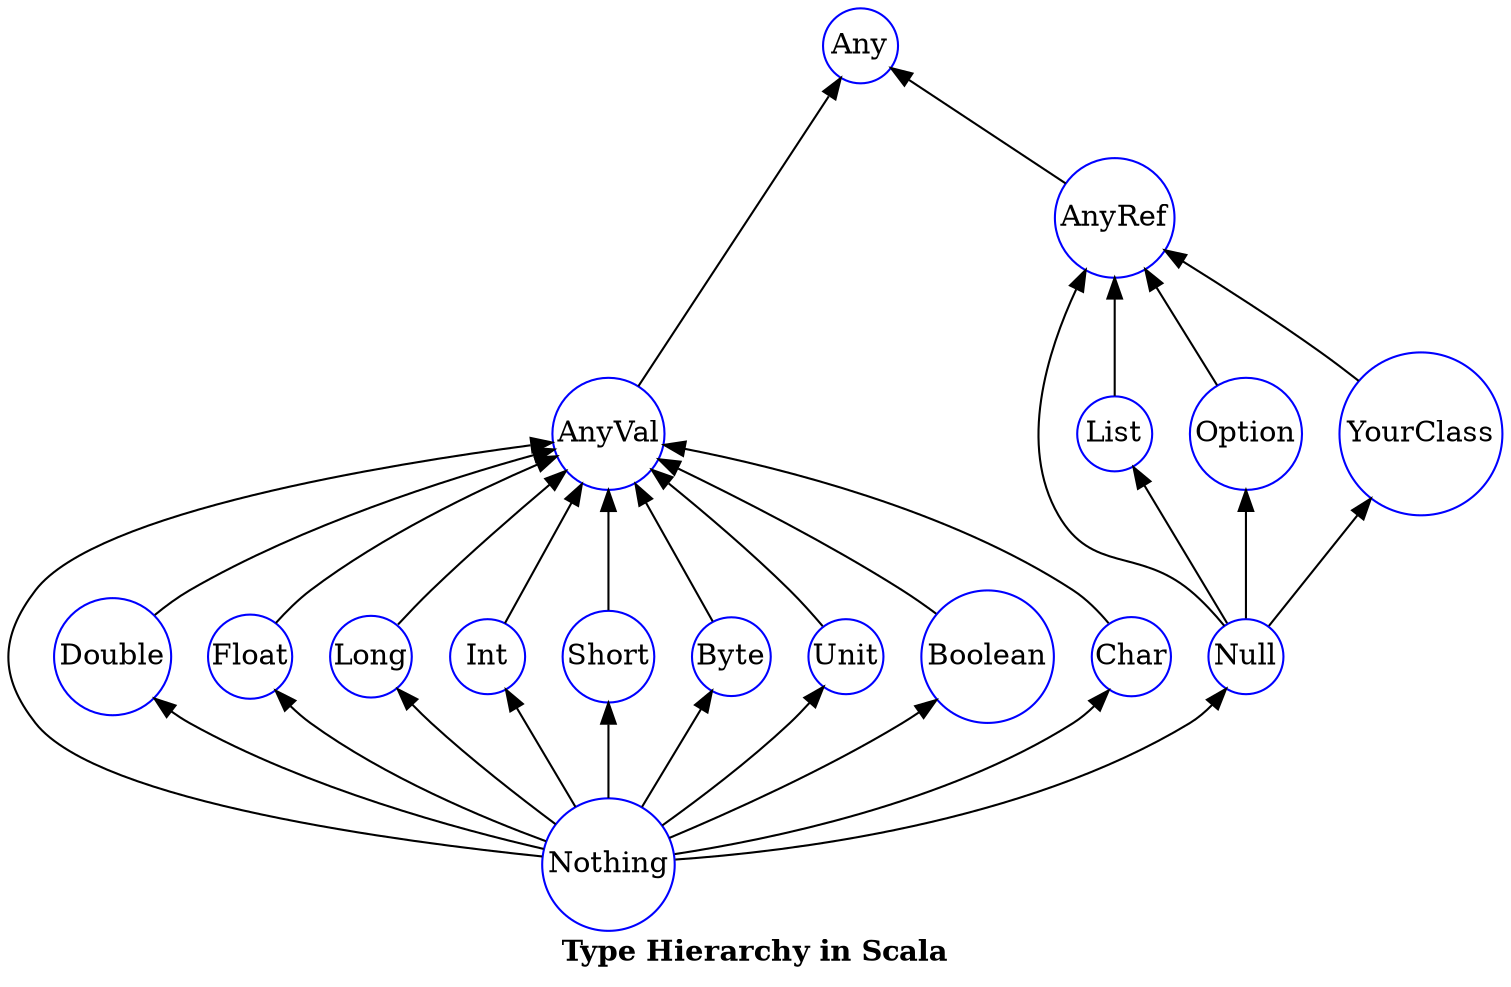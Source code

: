 digraph scala_type_hierarchy {
	rankdir = "BT";
	compound = true;
	label  = <<B>Type Hierarchy in Scala</B>>;
	node [ shape = circle color = blue style = filled fillcolor = white margin = 0 ];
		
	AnyVal -> Any;
	AnyRef -> Any;

	Null -> {
	    List -> AnyRef;
	    Option -> AnyRef;
	    YourClass -> AnyRef;
	}

	Nothing -> {
	    Null;
	    Double -> AnyVal;
	    Float -> AnyVal;
	    Long -> AnyVal;
	    Int -> AnyVal;
	    Short -> AnyVal;
	    Byte -> AnyVal;
	    Unit -> AnyVal;
	    Boolean -> AnyVal;
	    Char -> AnyVal;
    }
}


